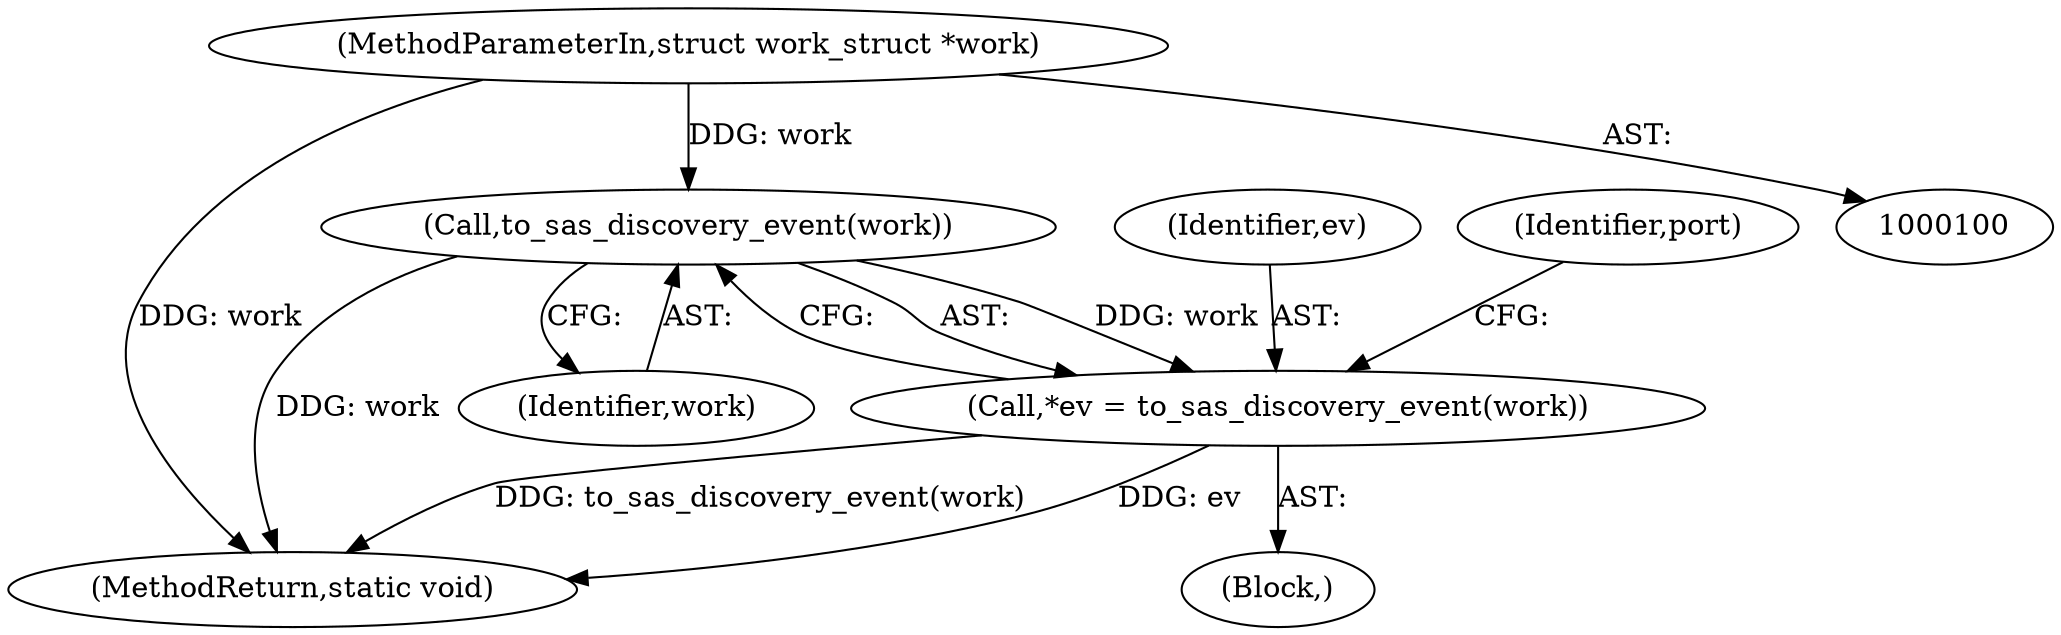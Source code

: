 digraph "1_linux_0558f33c06bb910e2879e355192227a8e8f0219d_0@pointer" {
"1000108" [label="(Call,to_sas_discovery_event(work))"];
"1000101" [label="(MethodParameterIn,struct work_struct *work)"];
"1000106" [label="(Call,*ev = to_sas_discovery_event(work))"];
"1000101" [label="(MethodParameterIn,struct work_struct *work)"];
"1000107" [label="(Identifier,ev)"];
"1000109" [label="(Identifier,work)"];
"1000112" [label="(Identifier,port)"];
"1000108" [label="(Call,to_sas_discovery_event(work))"];
"1000106" [label="(Call,*ev = to_sas_discovery_event(work))"];
"1000144" [label="(MethodReturn,static void)"];
"1000102" [label="(Block,)"];
"1000108" -> "1000106"  [label="AST: "];
"1000108" -> "1000109"  [label="CFG: "];
"1000109" -> "1000108"  [label="AST: "];
"1000106" -> "1000108"  [label="CFG: "];
"1000108" -> "1000144"  [label="DDG: work"];
"1000108" -> "1000106"  [label="DDG: work"];
"1000101" -> "1000108"  [label="DDG: work"];
"1000101" -> "1000100"  [label="AST: "];
"1000101" -> "1000144"  [label="DDG: work"];
"1000106" -> "1000102"  [label="AST: "];
"1000107" -> "1000106"  [label="AST: "];
"1000112" -> "1000106"  [label="CFG: "];
"1000106" -> "1000144"  [label="DDG: to_sas_discovery_event(work)"];
"1000106" -> "1000144"  [label="DDG: ev"];
}
